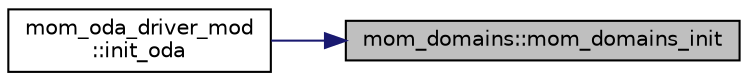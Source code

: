 digraph "mom_domains::mom_domains_init"
{
 // INTERACTIVE_SVG=YES
 // LATEX_PDF_SIZE
  edge [fontname="Helvetica",fontsize="10",labelfontname="Helvetica",labelfontsize="10"];
  node [fontname="Helvetica",fontsize="10",shape=record];
  rankdir="RL";
  Node1 [label="mom_domains::mom_domains_init",height=0.2,width=0.4,color="black", fillcolor="grey75", style="filled", fontcolor="black",tooltip="MOM_domains_init initalizes a MOM_domain_type variable, based on the information read in from a param..."];
  Node1 -> Node2 [dir="back",color="midnightblue",fontsize="10",style="solid",fontname="Helvetica"];
  Node2 [label="mom_oda_driver_mod\l::init_oda",height=0.2,width=0.4,color="black", fillcolor="white", style="filled",URL="$namespacemom__oda__driver__mod.html#aaaf67b8d0e0db3ba3dfe09e24d2b8b24",tooltip="initialize First_guess (prior) and Analysis grid information for all ensemble members"];
}
